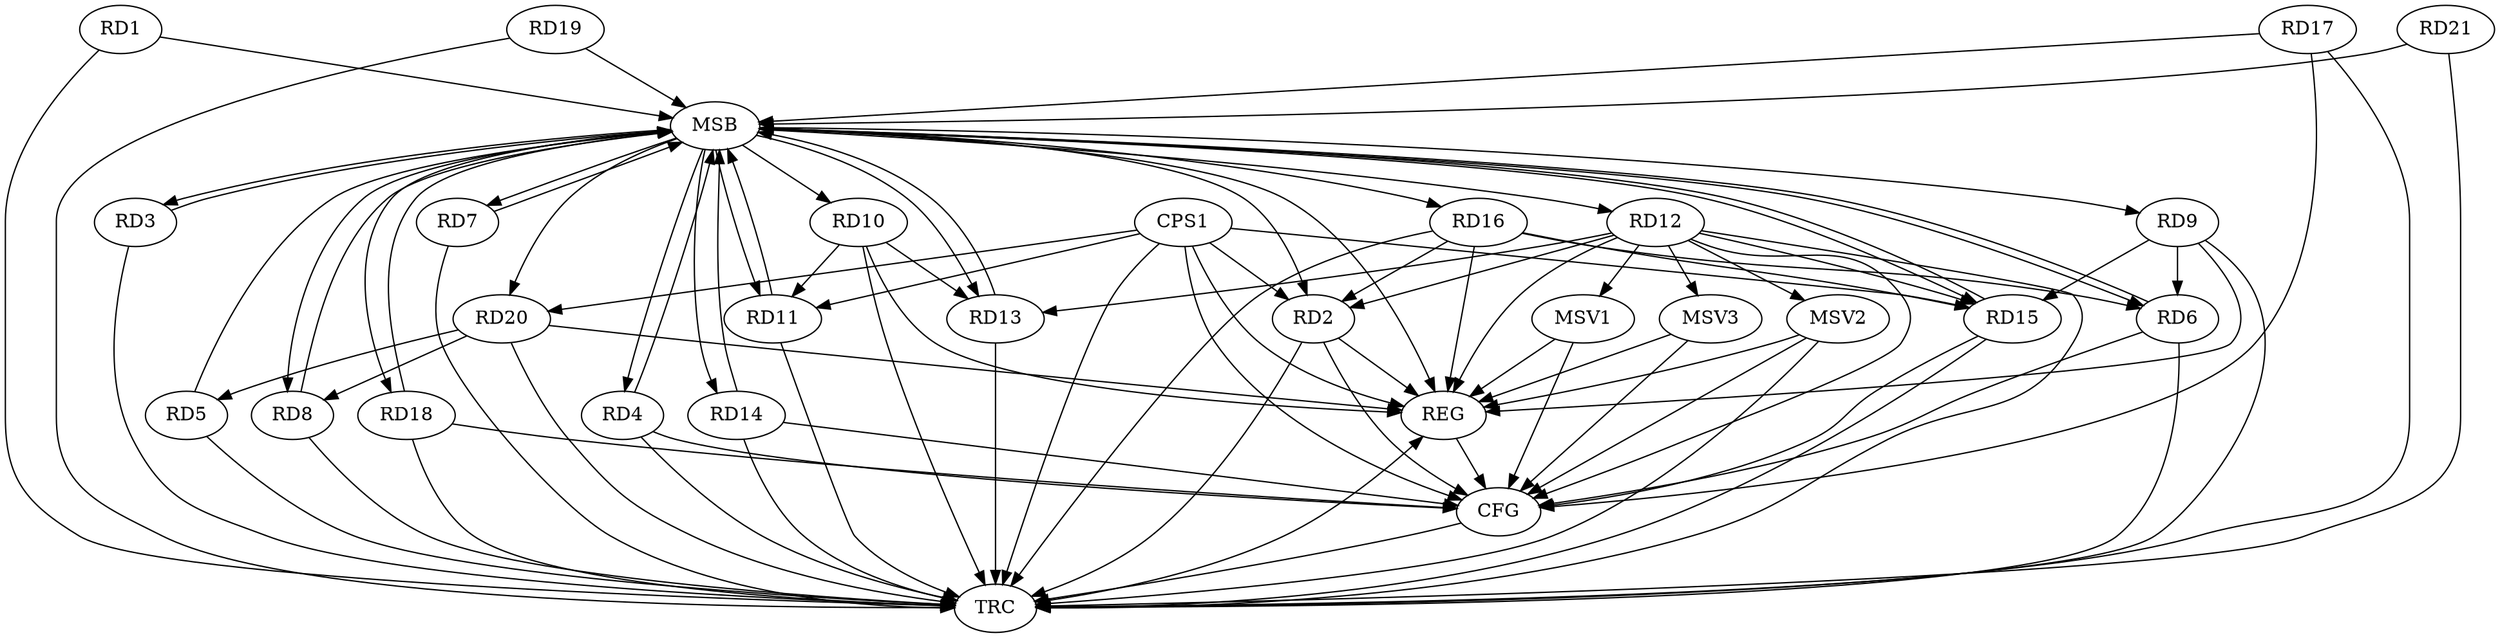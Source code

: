 strict digraph G {
  RD1 [ label="RD1" ];
  RD2 [ label="RD2" ];
  RD3 [ label="RD3" ];
  RD4 [ label="RD4" ];
  RD5 [ label="RD5" ];
  RD6 [ label="RD6" ];
  RD7 [ label="RD7" ];
  RD8 [ label="RD8" ];
  RD9 [ label="RD9" ];
  RD10 [ label="RD10" ];
  RD11 [ label="RD11" ];
  RD12 [ label="RD12" ];
  RD13 [ label="RD13" ];
  RD14 [ label="RD14" ];
  RD15 [ label="RD15" ];
  RD16 [ label="RD16" ];
  RD17 [ label="RD17" ];
  RD18 [ label="RD18" ];
  RD19 [ label="RD19" ];
  RD20 [ label="RD20" ];
  RD21 [ label="RD21" ];
  CPS1 [ label="CPS1" ];
  REG [ label="REG" ];
  MSB [ label="MSB" ];
  CFG [ label="CFG" ];
  TRC [ label="TRC" ];
  MSV1 [ label="MSV1" ];
  MSV2 [ label="MSV2" ];
  MSV3 [ label="MSV3" ];
  RD12 -> RD2;
  RD16 -> RD2;
  RD20 -> RD5;
  RD9 -> RD6;
  RD16 -> RD6;
  RD20 -> RD8;
  RD9 -> RD15;
  RD10 -> RD11;
  RD10 -> RD13;
  RD12 -> RD13;
  RD12 -> RD15;
  RD16 -> RD15;
  CPS1 -> RD2;
  CPS1 -> RD11;
  CPS1 -> RD20;
  CPS1 -> RD15;
  RD2 -> REG;
  RD9 -> REG;
  RD10 -> REG;
  RD12 -> REG;
  RD16 -> REG;
  RD20 -> REG;
  CPS1 -> REG;
  RD1 -> MSB;
  MSB -> RD18;
  MSB -> REG;
  RD3 -> MSB;
  MSB -> RD4;
  MSB -> RD16;
  RD4 -> MSB;
  MSB -> RD3;
  MSB -> RD15;
  RD5 -> MSB;
  MSB -> RD11;
  MSB -> RD13;
  RD6 -> MSB;
  MSB -> RD2;
  MSB -> RD10;
  MSB -> RD14;
  MSB -> RD20;
  RD7 -> MSB;
  RD8 -> MSB;
  MSB -> RD7;
  RD11 -> MSB;
  RD13 -> MSB;
  RD14 -> MSB;
  RD15 -> MSB;
  MSB -> RD6;
  MSB -> RD12;
  RD17 -> MSB;
  RD18 -> MSB;
  MSB -> RD9;
  RD19 -> MSB;
  RD21 -> MSB;
  MSB -> RD8;
  RD15 -> CFG;
  RD17 -> CFG;
  RD4 -> CFG;
  RD18 -> CFG;
  RD2 -> CFG;
  CPS1 -> CFG;
  RD12 -> CFG;
  RD6 -> CFG;
  RD14 -> CFG;
  REG -> CFG;
  RD1 -> TRC;
  RD2 -> TRC;
  RD3 -> TRC;
  RD4 -> TRC;
  RD5 -> TRC;
  RD6 -> TRC;
  RD7 -> TRC;
  RD8 -> TRC;
  RD9 -> TRC;
  RD10 -> TRC;
  RD11 -> TRC;
  RD12 -> TRC;
  RD13 -> TRC;
  RD14 -> TRC;
  RD15 -> TRC;
  RD16 -> TRC;
  RD17 -> TRC;
  RD18 -> TRC;
  RD19 -> TRC;
  RD20 -> TRC;
  RD21 -> TRC;
  CPS1 -> TRC;
  CFG -> TRC;
  TRC -> REG;
  RD12 -> MSV1;
  MSV1 -> REG;
  MSV1 -> CFG;
  RD12 -> MSV2;
  RD12 -> MSV3;
  MSV2 -> REG;
  MSV2 -> TRC;
  MSV2 -> CFG;
  MSV3 -> REG;
  MSV3 -> CFG;
}
